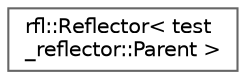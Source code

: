 digraph "类继承关系图"
{
 // LATEX_PDF_SIZE
  bgcolor="transparent";
  edge [fontname=Helvetica,fontsize=10,labelfontname=Helvetica,labelfontsize=10];
  node [fontname=Helvetica,fontsize=10,shape=box,height=0.2,width=0.4];
  rankdir="LR";
  Node0 [id="Node000000",label="rfl::Reflector\< test\l_reflector::Parent \>",height=0.2,width=0.4,color="grey40", fillcolor="white", style="filled",URL="$structrfl_1_1_reflector_3_01test__reflector_1_1_parent_01_4.html",tooltip=" "];
}
